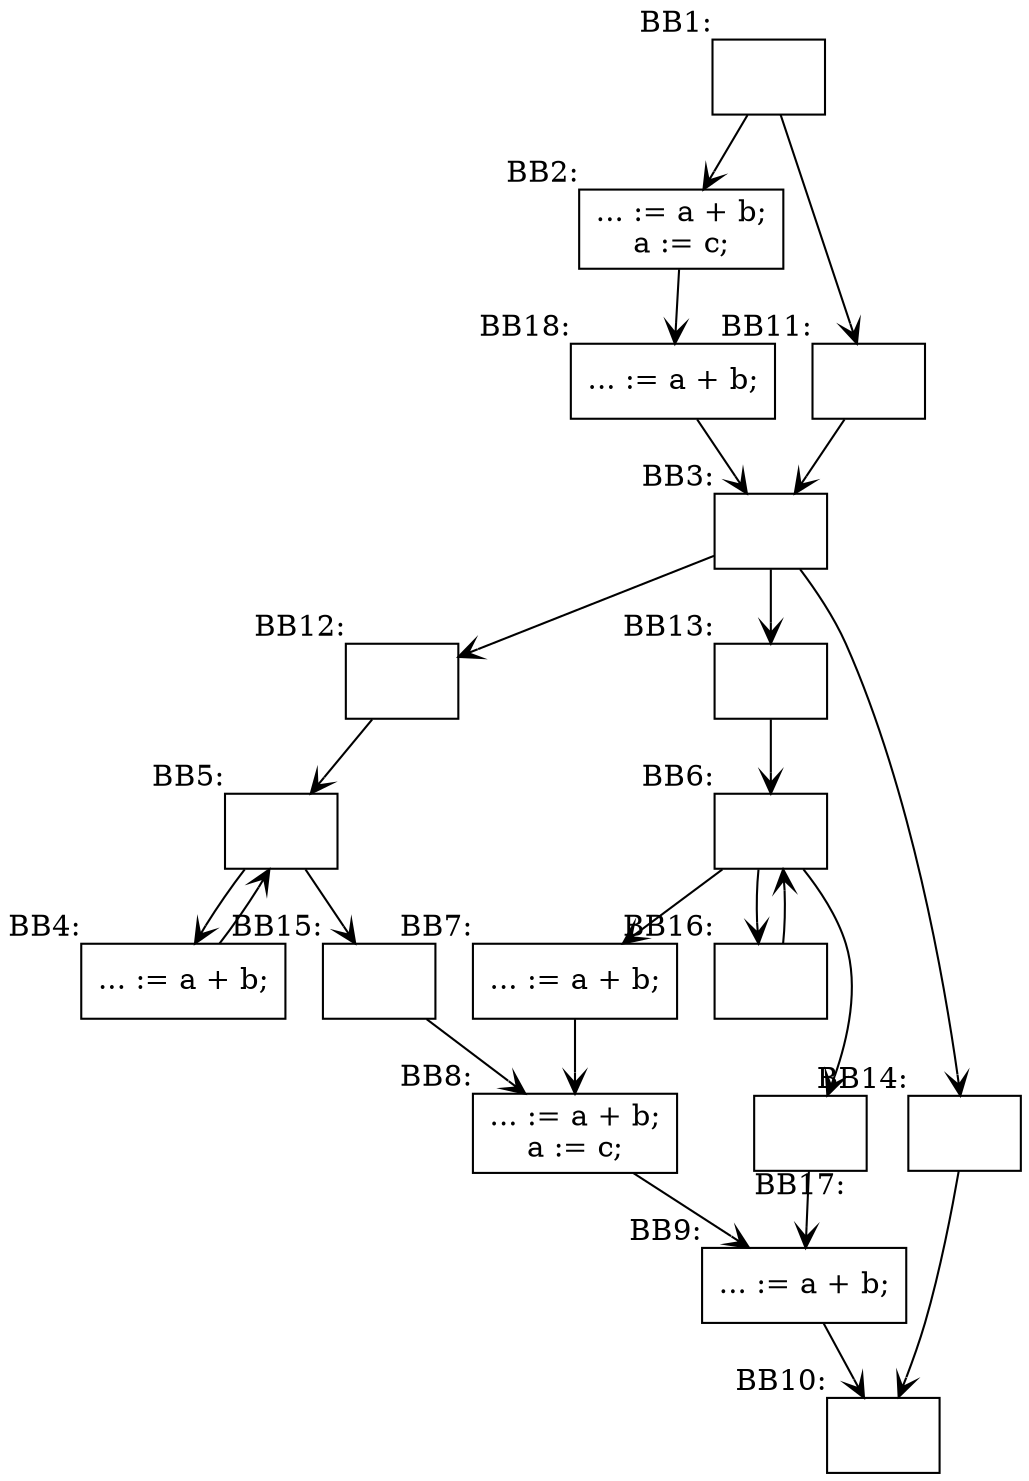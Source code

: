 digraph G {
	node[shape=box;];
	edge[arrowhead=open;];

	BB1 [label=""; xlabel="BB1:";];
	BB2 [label="... := a + b;\na := c;\n"; xlabel="BB2:";];
	BB3 [label=""; xlabel="BB3:";];
	BB4 [label="... := a + b;\n"; xlabel="BB4:";];
	BB5 [label=""; xlabel="BB5:";];
	BB6 [label=""; xlabel="BB6:";];
	BB7 [label="... := a + b;\n"; xlabel="BB7:";];
	BB8 [label="... := a + b;\na := c;\n"; xlabel="BB8:";];
	BB9 [label="... := a + b;\n"; xlabel="BB9:";];
	BB10 [label=""; xlabel="BB10:";];
	BB11 [label=""; xlabel="BB11:";];
	BB12 [label=""; xlabel="BB12:";];
	BB13 [label=""; xlabel="BB13:";];
	BB14 [label=""; xlabel="BB14:";];
	BB15 [label=""; xlabel="BB15:";];
	BB16 [label=""; xlabel="BB16:";];
	BB17 [label=""; xlabel="BB17:";];
	BB18 [label="... := a + b;\n"; xlabel="BB18:";];

	BB1->BB2;
	BB1->BB11;
	BB2->BB18;
	BB3->BB12;
	BB3->BB13;
	BB3->BB14;
	BB4->BB5;
	BB5->BB4;
	BB5->BB15;
	BB6->BB7;
	BB6->BB16;
	BB6->BB17;
	BB7->BB8;
	BB8->BB9;
	BB9->BB10;
	BB11->BB3;
	BB12->BB5;
	BB13->BB6;
	BB14->BB10;
	BB15->BB8;
	BB16->BB6;
	BB17->BB9;
	BB18->BB3;
}
